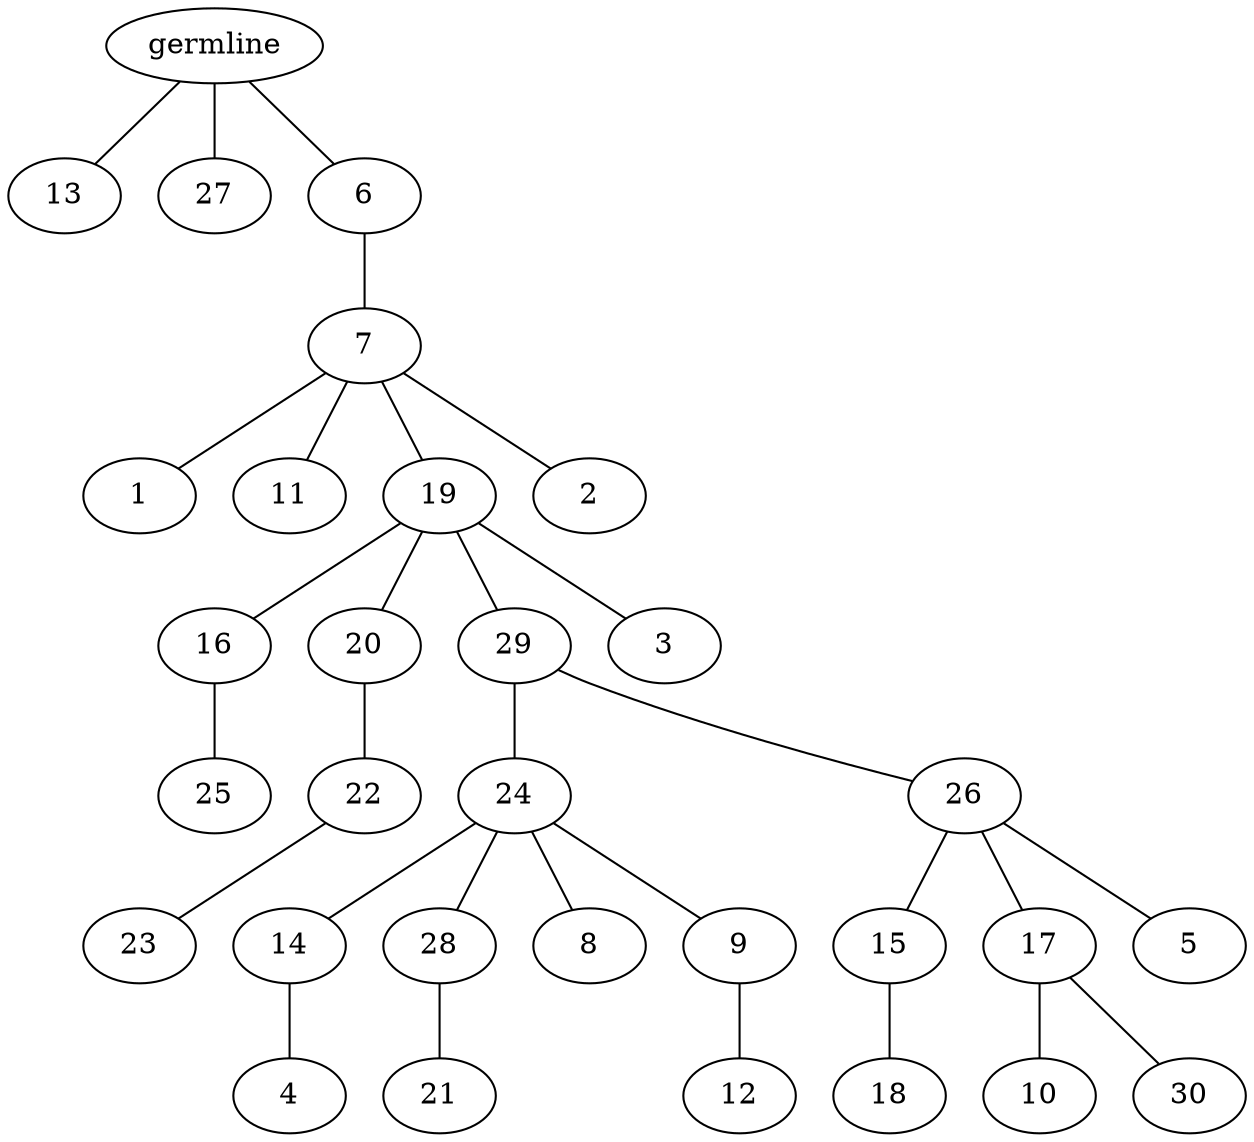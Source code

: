 graph tree {
    "140432017758288" [label="germline"];
    "140432022125968" [label="13"];
    "140432030247472" [label="27"];
    "140432030246704" [label="6"];
    "140432030247904" [label="7"];
    "140432030246176" [label="1"];
    "140432030247376" [label="11"];
    "140432030248144" [label="19"];
    "140432030248768" [label="16"];
    "140432030245504" [label="25"];
    "140432030247088" [label="20"];
    "140432030247856" [label="22"];
    "140432016999856" [label="23"];
    "140432030246368" [label="29"];
    "140432030246752" [label="24"];
    "140432030248288" [label="14"];
    "140432030423552" [label="4"];
    "140432030421440" [label="28"];
    "140432030422496" [label="21"];
    "140432030423696" [label="8"];
    "140432030423312" [label="9"];
    "140432030423888" [label="12"];
    "140432030247328" [label="26"];
    "140432030424848" [label="15"];
    "140432030421872" [label="18"];
    "140432030422784" [label="17"];
    "140432030424560" [label="10"];
    "140432030423360" [label="30"];
    "140432030424368" [label="5"];
    "140432030247520" [label="3"];
    "140432030247760" [label="2"];
    "140432017758288" -- "140432022125968";
    "140432017758288" -- "140432030247472";
    "140432017758288" -- "140432030246704";
    "140432030246704" -- "140432030247904";
    "140432030247904" -- "140432030246176";
    "140432030247904" -- "140432030247376";
    "140432030247904" -- "140432030248144";
    "140432030247904" -- "140432030247760";
    "140432030248144" -- "140432030248768";
    "140432030248144" -- "140432030247088";
    "140432030248144" -- "140432030246368";
    "140432030248144" -- "140432030247520";
    "140432030248768" -- "140432030245504";
    "140432030247088" -- "140432030247856";
    "140432030247856" -- "140432016999856";
    "140432030246368" -- "140432030246752";
    "140432030246368" -- "140432030247328";
    "140432030246752" -- "140432030248288";
    "140432030246752" -- "140432030421440";
    "140432030246752" -- "140432030423696";
    "140432030246752" -- "140432030423312";
    "140432030248288" -- "140432030423552";
    "140432030421440" -- "140432030422496";
    "140432030423312" -- "140432030423888";
    "140432030247328" -- "140432030424848";
    "140432030247328" -- "140432030422784";
    "140432030247328" -- "140432030424368";
    "140432030424848" -- "140432030421872";
    "140432030422784" -- "140432030424560";
    "140432030422784" -- "140432030423360";
}

